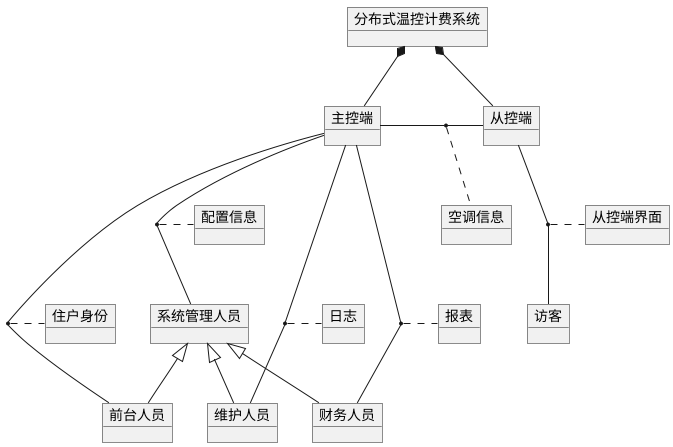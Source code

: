 @startuml 领域模型

object "分布式温控计费系统" as system

object "从控端" as client

' 从控端的领域模型
object "访客" as user
object "从控端界面" as client_interface

client -- user
(user, client) . client_interface

' 主控端的领域模型
object "主控端" as server

' 人员
together {
    object "财务人员" as financial
    object "前台人员" as front
    object "维护人员" as maintaince
}
object "系统管理人员" as admin
'主控端信息
object "报表" as report
object "住户身份" as idenity
object "日志" as log
object "配置信息" as config

' 关系
admin ^-- financial
admin ^-- front
admin ^-- maintaince

server -- financial
server -- front
server -- maintaince

server -- admin

(server, financial) . report
(server, front) . idenity
(server, maintaince) . log
(server, admin) . config

' 主控与从控的交互
object "空调信息" as acdc_info

server -left- client

(server, client) . acdc_info

' fin
system *-- server
system *-- client
@enduml